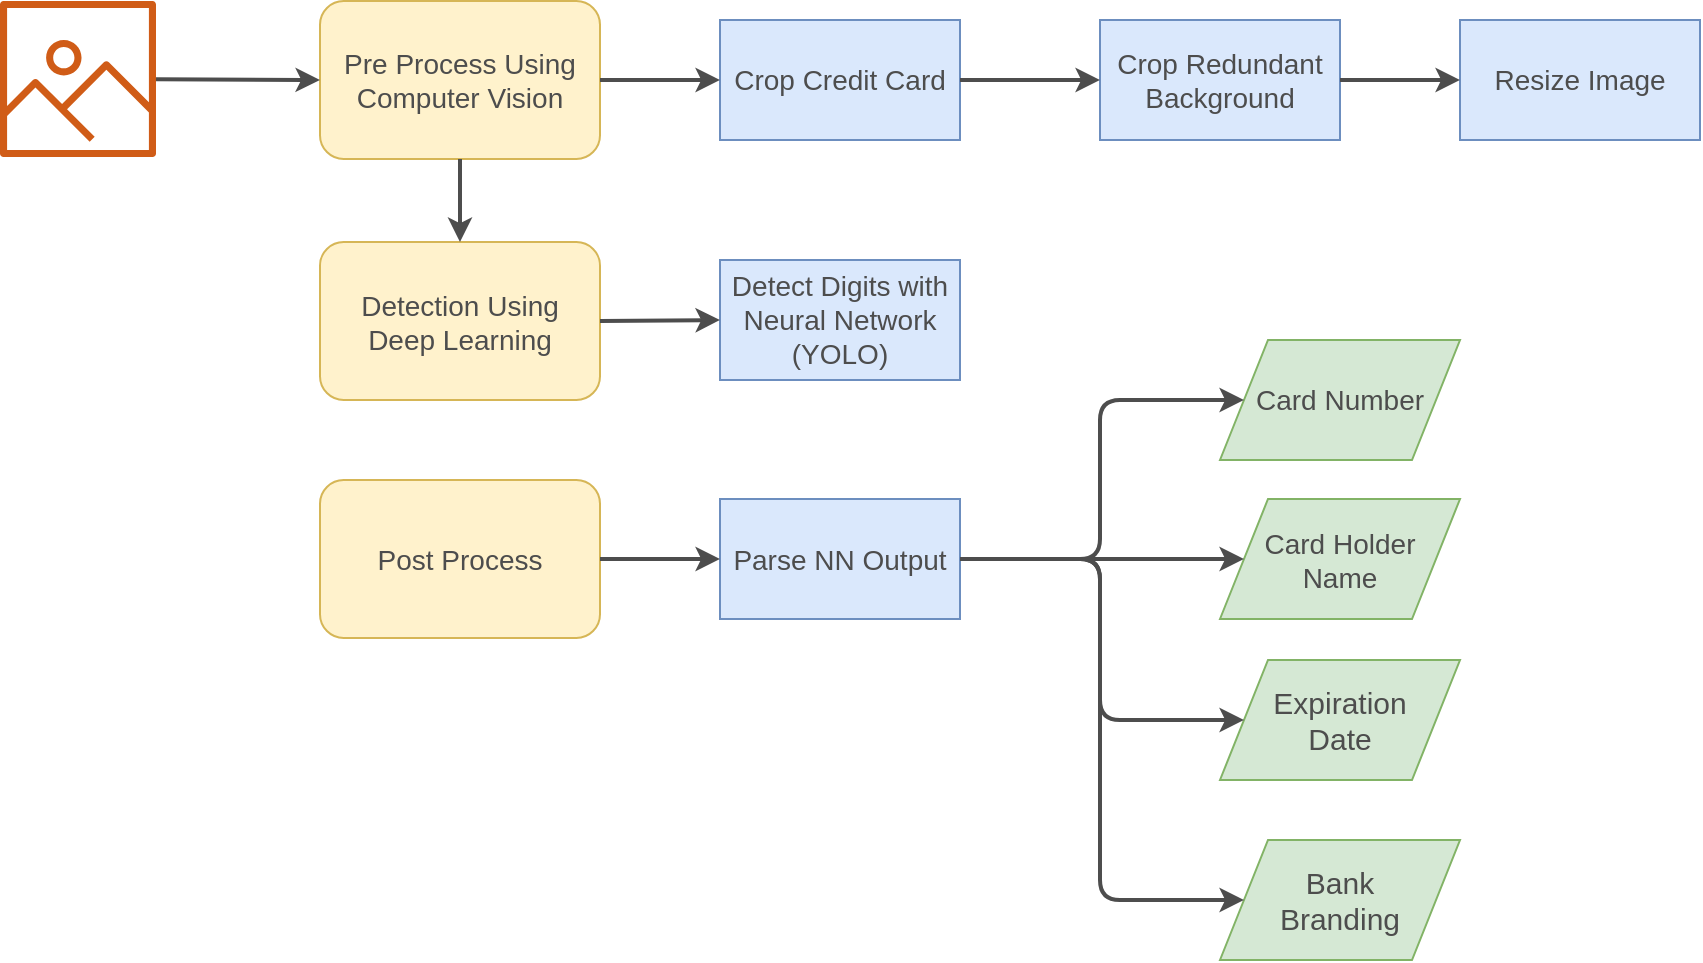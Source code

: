 <mxfile version="13.3.1" type="device"><diagram id="ZTombvh-8MRUsB6snwKh" name="Page-1"><mxGraphModel dx="2272" dy="852" grid="1" gridSize="10" guides="1" tooltips="1" connect="1" arrows="1" fold="1" page="1" pageScale="1" pageWidth="850" pageHeight="1100" math="0" shadow="0"><root><mxCell id="0"/><mxCell id="1" parent="0"/><mxCell id="3_uFaUdtmMmTrQXDUCJk-2" value="" style="outlineConnect=0;fontColor=#232F3E;gradientColor=none;fillColor=#D05C17;strokeColor=none;dashed=0;verticalLabelPosition=bottom;verticalAlign=top;align=center;html=1;fontSize=12;fontStyle=0;aspect=fixed;pointerEvents=1;shape=mxgraph.aws4.container_registry_image;" vertex="1" parent="1"><mxGeometry x="-110" y="190.5" width="78" height="78" as="geometry"/></mxCell><mxCell id="3_uFaUdtmMmTrQXDUCJk-3" value="&lt;font color=&quot;#4d4d4d&quot; style=&quot;font-size: 14px&quot;&gt;Crop Credit Card&lt;/font&gt;" style="rounded=0;whiteSpace=wrap;html=1;fillColor=#dae8fc;strokeColor=#6c8ebf;" vertex="1" parent="1"><mxGeometry x="250" y="200" width="120" height="60" as="geometry"/></mxCell><mxCell id="3_uFaUdtmMmTrQXDUCJk-4" value="&lt;font style=&quot;font-size: 14px&quot; color=&quot;#4d4d4d&quot;&gt;Crop Redundant Background&lt;/font&gt;" style="rounded=0;whiteSpace=wrap;html=1;fillColor=#dae8fc;strokeColor=#6c8ebf;" vertex="1" parent="1"><mxGeometry x="440" y="200" width="120" height="60" as="geometry"/></mxCell><mxCell id="3_uFaUdtmMmTrQXDUCJk-5" value="&lt;font color=&quot;#4d4d4d&quot;&gt;&lt;span style=&quot;font-size: 14px&quot;&gt;Resize Image&lt;/span&gt;&lt;/font&gt;" style="rounded=0;whiteSpace=wrap;html=1;fillColor=#dae8fc;strokeColor=#6c8ebf;" vertex="1" parent="1"><mxGeometry x="620" y="200" width="120" height="60" as="geometry"/></mxCell><mxCell id="3_uFaUdtmMmTrQXDUCJk-6" value="&lt;span style=&quot;color: rgb(77 , 77 , 77) ; font-size: 14px&quot;&gt;Detect Digits with Neural Network&lt;br&gt;(YOLO)&lt;br&gt;&lt;/span&gt;" style="rounded=0;whiteSpace=wrap;html=1;fillColor=#dae8fc;strokeColor=#6c8ebf;" vertex="1" parent="1"><mxGeometry x="250" y="320" width="120" height="60" as="geometry"/></mxCell><mxCell id="3_uFaUdtmMmTrQXDUCJk-8" value="&lt;font color=&quot;#4d4d4d&quot;&gt;&lt;span style=&quot;font-size: 14px&quot;&gt;Parse NN Output&lt;/span&gt;&lt;/font&gt;" style="rounded=0;whiteSpace=wrap;html=1;fillColor=#dae8fc;strokeColor=#6c8ebf;" vertex="1" parent="1"><mxGeometry x="250" y="439.5" width="120" height="60" as="geometry"/></mxCell><mxCell id="3_uFaUdtmMmTrQXDUCJk-10" value="&lt;font color=&quot;#4d4d4d&quot; style=&quot;font-size: 14px&quot;&gt;Card Holder&lt;br&gt;Name&lt;/font&gt;" style="shape=parallelogram;perimeter=parallelogramPerimeter;whiteSpace=wrap;html=1;fillColor=#d5e8d4;strokeColor=#82b366;" vertex="1" parent="1"><mxGeometry x="500" y="439.5" width="120" height="60" as="geometry"/></mxCell><mxCell id="3_uFaUdtmMmTrQXDUCJk-11" value="&lt;font color=&quot;#4d4d4d&quot; style=&quot;font-size: 14px&quot;&gt;Card Number&lt;/font&gt;" style="shape=parallelogram;perimeter=parallelogramPerimeter;whiteSpace=wrap;html=1;fillColor=#d5e8d4;strokeColor=#82b366;" vertex="1" parent="1"><mxGeometry x="500" y="360" width="120" height="60" as="geometry"/></mxCell><mxCell id="3_uFaUdtmMmTrQXDUCJk-12" value="&lt;font color=&quot;#4d4d4d&quot; style=&quot;font-size: 15px&quot;&gt;Expiration&lt;br&gt;Date&lt;/font&gt;" style="shape=parallelogram;perimeter=parallelogramPerimeter;whiteSpace=wrap;html=1;fillColor=#d5e8d4;strokeColor=#82b366;" vertex="1" parent="1"><mxGeometry x="500" y="520" width="120" height="60" as="geometry"/></mxCell><mxCell id="3_uFaUdtmMmTrQXDUCJk-13" value="&lt;font style=&quot;font-size: 15px&quot; color=&quot;#4d4d4d&quot;&gt;Bank&lt;br&gt;Branding&lt;/font&gt;" style="shape=parallelogram;perimeter=parallelogramPerimeter;whiteSpace=wrap;html=1;fillColor=#d5e8d4;strokeColor=#82b366;" vertex="1" parent="1"><mxGeometry x="500" y="610" width="120" height="60" as="geometry"/></mxCell><mxCell id="3_uFaUdtmMmTrQXDUCJk-26" value="&lt;font color=&quot;#4d4d4d&quot; style=&quot;font-size: 14px&quot;&gt;Pre Process Using Computer Vision&lt;/font&gt;" style="rounded=1;whiteSpace=wrap;html=1;fillColor=#fff2cc;strokeColor=#d6b656;" vertex="1" parent="1"><mxGeometry x="50" y="190.5" width="140" height="79" as="geometry"/></mxCell><mxCell id="3_uFaUdtmMmTrQXDUCJk-28" value="&lt;font color=&quot;#4d4d4d&quot;&gt;&lt;span style=&quot;font-size: 14px&quot;&gt;Detection Using&lt;br&gt;Deep Learning&lt;/span&gt;&lt;/font&gt;" style="rounded=1;whiteSpace=wrap;html=1;fillColor=#fff2cc;strokeColor=#d6b656;" vertex="1" parent="1"><mxGeometry x="50" y="311" width="140" height="79" as="geometry"/></mxCell><mxCell id="3_uFaUdtmMmTrQXDUCJk-29" value="&lt;font color=&quot;#4d4d4d&quot;&gt;&lt;span style=&quot;font-size: 14px&quot;&gt;Post Process&lt;/span&gt;&lt;/font&gt;" style="rounded=1;whiteSpace=wrap;html=1;fillColor=#fff2cc;strokeColor=#d6b656;" vertex="1" parent="1"><mxGeometry x="50" y="430" width="140" height="79" as="geometry"/></mxCell><mxCell id="3_uFaUdtmMmTrQXDUCJk-44" value="" style="endArrow=classic;html=1;strokeColor=#4D4D4D;strokeWidth=2;entryX=0;entryY=0.5;entryDx=0;entryDy=0;" edge="1" parent="1" source="3_uFaUdtmMmTrQXDUCJk-2" target="3_uFaUdtmMmTrQXDUCJk-26"><mxGeometry width="50" height="50" relative="1" as="geometry"><mxPoint x="20" y="330" as="sourcePoint"/><mxPoint x="70" y="280" as="targetPoint"/></mxGeometry></mxCell><mxCell id="3_uFaUdtmMmTrQXDUCJk-45" value="" style="endArrow=classic;html=1;strokeColor=#4D4D4D;strokeWidth=2;exitX=1;exitY=0.5;exitDx=0;exitDy=0;entryX=0;entryY=0.5;entryDx=0;entryDy=0;" edge="1" parent="1" source="3_uFaUdtmMmTrQXDUCJk-26" target="3_uFaUdtmMmTrQXDUCJk-3"><mxGeometry width="50" height="50" relative="1" as="geometry"><mxPoint x="390" y="510" as="sourcePoint"/><mxPoint x="440" y="460" as="targetPoint"/></mxGeometry></mxCell><mxCell id="3_uFaUdtmMmTrQXDUCJk-46" value="" style="endArrow=classic;html=1;strokeColor=#4D4D4D;strokeWidth=2;exitX=1;exitY=0.5;exitDx=0;exitDy=0;entryX=0;entryY=0.5;entryDx=0;entryDy=0;" edge="1" parent="1" source="3_uFaUdtmMmTrQXDUCJk-3" target="3_uFaUdtmMmTrQXDUCJk-4"><mxGeometry width="50" height="50" relative="1" as="geometry"><mxPoint x="390" y="510" as="sourcePoint"/><mxPoint x="440" y="460" as="targetPoint"/></mxGeometry></mxCell><mxCell id="3_uFaUdtmMmTrQXDUCJk-47" value="" style="endArrow=classic;html=1;strokeColor=#4D4D4D;strokeWidth=2;exitX=1;exitY=0.5;exitDx=0;exitDy=0;entryX=0;entryY=0.5;entryDx=0;entryDy=0;" edge="1" parent="1" source="3_uFaUdtmMmTrQXDUCJk-4" target="3_uFaUdtmMmTrQXDUCJk-5"><mxGeometry width="50" height="50" relative="1" as="geometry"><mxPoint x="570" y="280" as="sourcePoint"/><mxPoint x="640" y="280" as="targetPoint"/></mxGeometry></mxCell><mxCell id="3_uFaUdtmMmTrQXDUCJk-48" value="" style="endArrow=classic;html=1;strokeColor=#4D4D4D;strokeWidth=2;exitX=0.5;exitY=1;exitDx=0;exitDy=0;" edge="1" parent="1" source="3_uFaUdtmMmTrQXDUCJk-26" target="3_uFaUdtmMmTrQXDUCJk-28"><mxGeometry width="50" height="50" relative="1" as="geometry"><mxPoint x="160" y="290" as="sourcePoint"/><mxPoint x="230" y="290" as="targetPoint"/></mxGeometry></mxCell><mxCell id="3_uFaUdtmMmTrQXDUCJk-49" value="" style="endArrow=classic;html=1;strokeColor=#4D4D4D;strokeWidth=2;exitX=1;exitY=0.5;exitDx=0;exitDy=0;entryX=0;entryY=0.5;entryDx=0;entryDy=0;" edge="1" parent="1" source="3_uFaUdtmMmTrQXDUCJk-28" target="3_uFaUdtmMmTrQXDUCJk-6"><mxGeometry width="50" height="50" relative="1" as="geometry"><mxPoint x="230" y="330" as="sourcePoint"/><mxPoint x="300" y="330" as="targetPoint"/></mxGeometry></mxCell><mxCell id="3_uFaUdtmMmTrQXDUCJk-50" value="" style="endArrow=classic;html=1;strokeColor=#4D4D4D;strokeWidth=2;exitX=1;exitY=0.5;exitDx=0;exitDy=0;entryX=0;entryY=0.5;entryDx=0;entryDy=0;" edge="1" parent="1" source="3_uFaUdtmMmTrQXDUCJk-29" target="3_uFaUdtmMmTrQXDUCJk-8"><mxGeometry width="50" height="50" relative="1" as="geometry"><mxPoint x="250" y="400" as="sourcePoint"/><mxPoint x="320" y="400" as="targetPoint"/></mxGeometry></mxCell><mxCell id="3_uFaUdtmMmTrQXDUCJk-56" value="" style="endArrow=classic;html=1;strokeColor=#4D4D4D;strokeWidth=2;exitX=1;exitY=0.5;exitDx=0;exitDy=0;entryX=0;entryY=0.5;entryDx=0;entryDy=0;edgeStyle=orthogonalEdgeStyle;" edge="1" parent="1" source="3_uFaUdtmMmTrQXDUCJk-8" target="3_uFaUdtmMmTrQXDUCJk-11"><mxGeometry width="50" height="50" relative="1" as="geometry"><mxPoint x="390" y="510" as="sourcePoint"/><mxPoint x="440" y="460" as="targetPoint"/><Array as="points"><mxPoint x="440" y="470"/><mxPoint x="440" y="390"/></Array></mxGeometry></mxCell><mxCell id="3_uFaUdtmMmTrQXDUCJk-57" value="" style="endArrow=classic;html=1;strokeColor=#4D4D4D;strokeWidth=2;exitX=1;exitY=0.5;exitDx=0;exitDy=0;entryX=0;entryY=0.5;entryDx=0;entryDy=0;" edge="1" parent="1" source="3_uFaUdtmMmTrQXDUCJk-8" target="3_uFaUdtmMmTrQXDUCJk-10"><mxGeometry width="50" height="50" relative="1" as="geometry"><mxPoint x="425" y="620" as="sourcePoint"/><mxPoint x="475" y="570" as="targetPoint"/></mxGeometry></mxCell><mxCell id="3_uFaUdtmMmTrQXDUCJk-58" value="" style="endArrow=classic;html=1;strokeColor=#4D4D4D;strokeWidth=2;exitX=1;exitY=0.5;exitDx=0;exitDy=0;entryX=0;entryY=0.5;entryDx=0;entryDy=0;edgeStyle=orthogonalEdgeStyle;" edge="1" parent="1" source="3_uFaUdtmMmTrQXDUCJk-8" target="3_uFaUdtmMmTrQXDUCJk-12"><mxGeometry width="50" height="50" relative="1" as="geometry"><mxPoint x="420" y="620" as="sourcePoint"/><mxPoint x="470" y="570" as="targetPoint"/><Array as="points"><mxPoint x="440" y="470"/><mxPoint x="440" y="550"/></Array></mxGeometry></mxCell><mxCell id="3_uFaUdtmMmTrQXDUCJk-59" value="" style="endArrow=classic;html=1;strokeColor=#4D4D4D;strokeWidth=2;exitX=1;exitY=0.5;exitDx=0;exitDy=0;entryX=0;entryY=0.5;entryDx=0;entryDy=0;edgeStyle=orthogonalEdgeStyle;" edge="1" parent="1" source="3_uFaUdtmMmTrQXDUCJk-8" target="3_uFaUdtmMmTrQXDUCJk-13"><mxGeometry width="50" height="50" relative="1" as="geometry"><mxPoint x="390" y="750" as="sourcePoint"/><mxPoint x="440" y="700" as="targetPoint"/><Array as="points"><mxPoint x="440" y="470"/><mxPoint x="440" y="640"/></Array></mxGeometry></mxCell></root></mxGraphModel></diagram></mxfile>